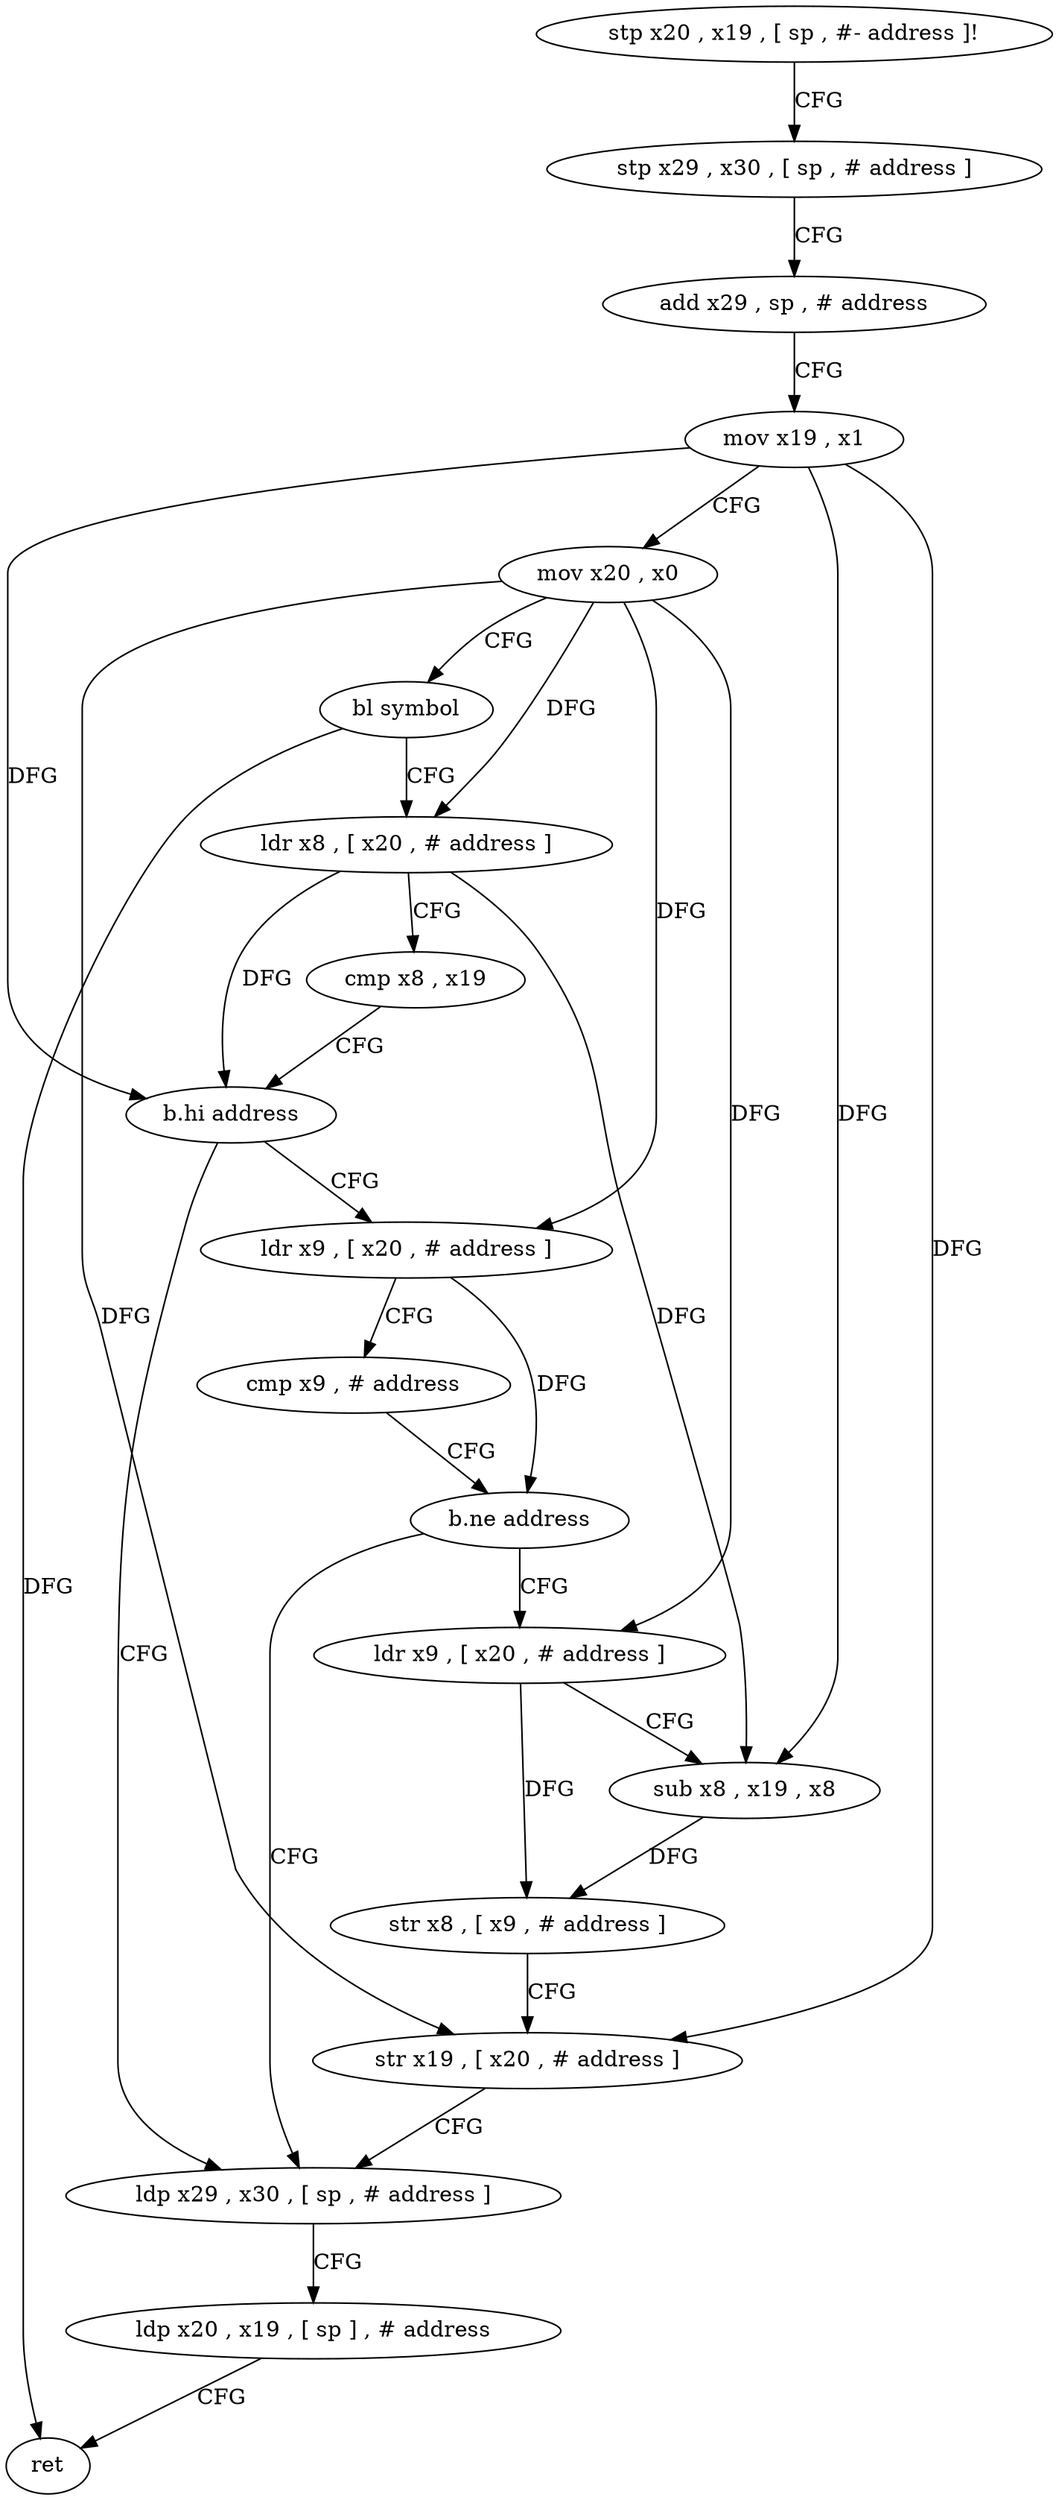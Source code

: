 digraph "func" {
"4207900" [label = "stp x20 , x19 , [ sp , #- address ]!" ]
"4207904" [label = "stp x29 , x30 , [ sp , # address ]" ]
"4207908" [label = "add x29 , sp , # address" ]
"4207912" [label = "mov x19 , x1" ]
"4207916" [label = "mov x20 , x0" ]
"4207920" [label = "bl symbol" ]
"4207924" [label = "ldr x8 , [ x20 , # address ]" ]
"4207928" [label = "cmp x8 , x19" ]
"4207932" [label = "b.hi address" ]
"4207964" [label = "ldp x29 , x30 , [ sp , # address ]" ]
"4207936" [label = "ldr x9 , [ x20 , # address ]" ]
"4207968" [label = "ldp x20 , x19 , [ sp ] , # address" ]
"4207972" [label = "ret" ]
"4207940" [label = "cmp x9 , # address" ]
"4207944" [label = "b.ne address" ]
"4207948" [label = "ldr x9 , [ x20 , # address ]" ]
"4207952" [label = "sub x8 , x19 , x8" ]
"4207956" [label = "str x8 , [ x9 , # address ]" ]
"4207960" [label = "str x19 , [ x20 , # address ]" ]
"4207900" -> "4207904" [ label = "CFG" ]
"4207904" -> "4207908" [ label = "CFG" ]
"4207908" -> "4207912" [ label = "CFG" ]
"4207912" -> "4207916" [ label = "CFG" ]
"4207912" -> "4207932" [ label = "DFG" ]
"4207912" -> "4207952" [ label = "DFG" ]
"4207912" -> "4207960" [ label = "DFG" ]
"4207916" -> "4207920" [ label = "CFG" ]
"4207916" -> "4207924" [ label = "DFG" ]
"4207916" -> "4207936" [ label = "DFG" ]
"4207916" -> "4207948" [ label = "DFG" ]
"4207916" -> "4207960" [ label = "DFG" ]
"4207920" -> "4207924" [ label = "CFG" ]
"4207920" -> "4207972" [ label = "DFG" ]
"4207924" -> "4207928" [ label = "CFG" ]
"4207924" -> "4207932" [ label = "DFG" ]
"4207924" -> "4207952" [ label = "DFG" ]
"4207928" -> "4207932" [ label = "CFG" ]
"4207932" -> "4207964" [ label = "CFG" ]
"4207932" -> "4207936" [ label = "CFG" ]
"4207964" -> "4207968" [ label = "CFG" ]
"4207936" -> "4207940" [ label = "CFG" ]
"4207936" -> "4207944" [ label = "DFG" ]
"4207968" -> "4207972" [ label = "CFG" ]
"4207940" -> "4207944" [ label = "CFG" ]
"4207944" -> "4207964" [ label = "CFG" ]
"4207944" -> "4207948" [ label = "CFG" ]
"4207948" -> "4207952" [ label = "CFG" ]
"4207948" -> "4207956" [ label = "DFG" ]
"4207952" -> "4207956" [ label = "DFG" ]
"4207956" -> "4207960" [ label = "CFG" ]
"4207960" -> "4207964" [ label = "CFG" ]
}
